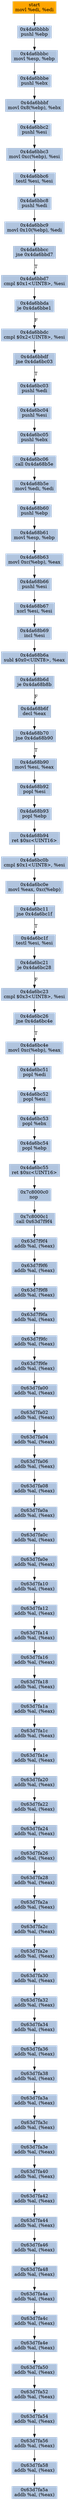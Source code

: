 digraph G {
node[shape=rectangle,style=filled,fillcolor=lightsteelblue,color=lightsteelblue]
bgcolor="transparent"
a0x4da6bbb9movl_edi_edi[label="start\nmovl %edi, %edi",color="lightgrey",fillcolor="orange"];
a0x4da6bbbbpushl_ebp[label="0x4da6bbbb\npushl %ebp"];
a0x4da6bbbcmovl_esp_ebp[label="0x4da6bbbc\nmovl %esp, %ebp"];
a0x4da6bbbepushl_ebx[label="0x4da6bbbe\npushl %ebx"];
a0x4da6bbbfmovl_0x8ebp__ebx[label="0x4da6bbbf\nmovl 0x8(%ebp), %ebx"];
a0x4da6bbc2pushl_esi[label="0x4da6bbc2\npushl %esi"];
a0x4da6bbc3movl_0xcebp__esi[label="0x4da6bbc3\nmovl 0xc(%ebp), %esi"];
a0x4da6bbc6testl_esi_esi[label="0x4da6bbc6\ntestl %esi, %esi"];
a0x4da6bbc8pushl_edi[label="0x4da6bbc8\npushl %edi"];
a0x4da6bbc9movl_0x10ebp__edi[label="0x4da6bbc9\nmovl 0x10(%ebp), %edi"];
a0x4da6bbccjne_0x4da6bbd7[label="0x4da6bbcc\njne 0x4da6bbd7"];
a0x4da6bbd7cmpl_0x1UINT8_esi[label="0x4da6bbd7\ncmpl $0x1<UINT8>, %esi"];
a0x4da6bbdaje_0x4da6bbe1[label="0x4da6bbda\nje 0x4da6bbe1"];
a0x4da6bbdccmpl_0x2UINT8_esi[label="0x4da6bbdc\ncmpl $0x2<UINT8>, %esi"];
a0x4da6bbdfjne_0x4da6bc03[label="0x4da6bbdf\njne 0x4da6bc03"];
a0x4da6bc03pushl_edi[label="0x4da6bc03\npushl %edi"];
a0x4da6bc04pushl_esi[label="0x4da6bc04\npushl %esi"];
a0x4da6bc05pushl_ebx[label="0x4da6bc05\npushl %ebx"];
a0x4da6bc06call_0x4da68b5e[label="0x4da6bc06\ncall 0x4da68b5e"];
a0x4da68b5emovl_edi_edi[label="0x4da68b5e\nmovl %edi, %edi"];
a0x4da68b60pushl_ebp[label="0x4da68b60\npushl %ebp"];
a0x4da68b61movl_esp_ebp[label="0x4da68b61\nmovl %esp, %ebp"];
a0x4da68b63movl_0xcebp__eax[label="0x4da68b63\nmovl 0xc(%ebp), %eax"];
a0x4da68b66pushl_esi[label="0x4da68b66\npushl %esi"];
a0x4da68b67xorl_esi_esi[label="0x4da68b67\nxorl %esi, %esi"];
a0x4da68b69incl_esi[label="0x4da68b69\nincl %esi"];
a0x4da68b6asubl_0x0UINT8_eax[label="0x4da68b6a\nsubl $0x0<UINT8>, %eax"];
a0x4da68b6dje_0x4da68b8b[label="0x4da68b6d\nje 0x4da68b8b"];
a0x4da68b6fdecl_eax[label="0x4da68b6f\ndecl %eax"];
a0x4da68b70jne_0x4da68b90[label="0x4da68b70\njne 0x4da68b90"];
a0x4da68b90movl_esi_eax[label="0x4da68b90\nmovl %esi, %eax"];
a0x4da68b92popl_esi[label="0x4da68b92\npopl %esi"];
a0x4da68b93popl_ebp[label="0x4da68b93\npopl %ebp"];
a0x4da68b94ret_0xcUINT16[label="0x4da68b94\nret $0xc<UINT16>"];
a0x4da6bc0bcmpl_0x1UINT8_esi[label="0x4da6bc0b\ncmpl $0x1<UINT8>, %esi"];
a0x4da6bc0emovl_eax_0xcebp_[label="0x4da6bc0e\nmovl %eax, 0xc(%ebp)"];
a0x4da6bc11jne_0x4da6bc1f[label="0x4da6bc11\njne 0x4da6bc1f"];
a0x4da6bc1ftestl_esi_esi[label="0x4da6bc1f\ntestl %esi, %esi"];
a0x4da6bc21je_0x4da6bc28[label="0x4da6bc21\nje 0x4da6bc28"];
a0x4da6bc23cmpl_0x3UINT8_esi[label="0x4da6bc23\ncmpl $0x3<UINT8>, %esi"];
a0x4da6bc26jne_0x4da6bc4e[label="0x4da6bc26\njne 0x4da6bc4e"];
a0x4da6bc4emovl_0xcebp__eax[label="0x4da6bc4e\nmovl 0xc(%ebp), %eax"];
a0x4da6bc51popl_edi[label="0x4da6bc51\npopl %edi"];
a0x4da6bc52popl_esi[label="0x4da6bc52\npopl %esi"];
a0x4da6bc53popl_ebx[label="0x4da6bc53\npopl %ebx"];
a0x4da6bc54popl_ebp[label="0x4da6bc54\npopl %ebp"];
a0x4da6bc55ret_0xcUINT16[label="0x4da6bc55\nret $0xc<UINT16>"];
a0x7c8000c0nop_[label="0x7c8000c0\nnop "];
a0x7c8000c1call_0x63d7f9f4[label="0x7c8000c1\ncall 0x63d7f9f4"];
a0x63d7f9f4addb_al_eax_[label="0x63d7f9f4\naddb %al, (%eax)"];
a0x63d7f9f6addb_al_eax_[label="0x63d7f9f6\naddb %al, (%eax)"];
a0x63d7f9f8addb_al_eax_[label="0x63d7f9f8\naddb %al, (%eax)"];
a0x63d7f9faaddb_al_eax_[label="0x63d7f9fa\naddb %al, (%eax)"];
a0x63d7f9fcaddb_al_eax_[label="0x63d7f9fc\naddb %al, (%eax)"];
a0x63d7f9feaddb_al_eax_[label="0x63d7f9fe\naddb %al, (%eax)"];
a0x63d7fa00addb_al_eax_[label="0x63d7fa00\naddb %al, (%eax)"];
a0x63d7fa02addb_al_eax_[label="0x63d7fa02\naddb %al, (%eax)"];
a0x63d7fa04addb_al_eax_[label="0x63d7fa04\naddb %al, (%eax)"];
a0x63d7fa06addb_al_eax_[label="0x63d7fa06\naddb %al, (%eax)"];
a0x63d7fa08addb_al_eax_[label="0x63d7fa08\naddb %al, (%eax)"];
a0x63d7fa0aaddb_al_eax_[label="0x63d7fa0a\naddb %al, (%eax)"];
a0x63d7fa0caddb_al_eax_[label="0x63d7fa0c\naddb %al, (%eax)"];
a0x63d7fa0eaddb_al_eax_[label="0x63d7fa0e\naddb %al, (%eax)"];
a0x63d7fa10addb_al_eax_[label="0x63d7fa10\naddb %al, (%eax)"];
a0x63d7fa12addb_al_eax_[label="0x63d7fa12\naddb %al, (%eax)"];
a0x63d7fa14addb_al_eax_[label="0x63d7fa14\naddb %al, (%eax)"];
a0x63d7fa16addb_al_eax_[label="0x63d7fa16\naddb %al, (%eax)"];
a0x63d7fa18addb_al_eax_[label="0x63d7fa18\naddb %al, (%eax)"];
a0x63d7fa1aaddb_al_eax_[label="0x63d7fa1a\naddb %al, (%eax)"];
a0x63d7fa1caddb_al_eax_[label="0x63d7fa1c\naddb %al, (%eax)"];
a0x63d7fa1eaddb_al_eax_[label="0x63d7fa1e\naddb %al, (%eax)"];
a0x63d7fa20addb_al_eax_[label="0x63d7fa20\naddb %al, (%eax)"];
a0x63d7fa22addb_al_eax_[label="0x63d7fa22\naddb %al, (%eax)"];
a0x63d7fa24addb_al_eax_[label="0x63d7fa24\naddb %al, (%eax)"];
a0x63d7fa26addb_al_eax_[label="0x63d7fa26\naddb %al, (%eax)"];
a0x63d7fa28addb_al_eax_[label="0x63d7fa28\naddb %al, (%eax)"];
a0x63d7fa2aaddb_al_eax_[label="0x63d7fa2a\naddb %al, (%eax)"];
a0x63d7fa2caddb_al_eax_[label="0x63d7fa2c\naddb %al, (%eax)"];
a0x63d7fa2eaddb_al_eax_[label="0x63d7fa2e\naddb %al, (%eax)"];
a0x63d7fa30addb_al_eax_[label="0x63d7fa30\naddb %al, (%eax)"];
a0x63d7fa32addb_al_eax_[label="0x63d7fa32\naddb %al, (%eax)"];
a0x63d7fa34addb_al_eax_[label="0x63d7fa34\naddb %al, (%eax)"];
a0x63d7fa36addb_al_eax_[label="0x63d7fa36\naddb %al, (%eax)"];
a0x63d7fa38addb_al_eax_[label="0x63d7fa38\naddb %al, (%eax)"];
a0x63d7fa3aaddb_al_eax_[label="0x63d7fa3a\naddb %al, (%eax)"];
a0x63d7fa3caddb_al_eax_[label="0x63d7fa3c\naddb %al, (%eax)"];
a0x63d7fa3eaddb_al_eax_[label="0x63d7fa3e\naddb %al, (%eax)"];
a0x63d7fa40addb_al_eax_[label="0x63d7fa40\naddb %al, (%eax)"];
a0x63d7fa42addb_al_eax_[label="0x63d7fa42\naddb %al, (%eax)"];
a0x63d7fa44addb_al_eax_[label="0x63d7fa44\naddb %al, (%eax)"];
a0x63d7fa46addb_al_eax_[label="0x63d7fa46\naddb %al, (%eax)"];
a0x63d7fa48addb_al_eax_[label="0x63d7fa48\naddb %al, (%eax)"];
a0x63d7fa4aaddb_al_eax_[label="0x63d7fa4a\naddb %al, (%eax)"];
a0x63d7fa4caddb_al_eax_[label="0x63d7fa4c\naddb %al, (%eax)"];
a0x63d7fa4eaddb_al_eax_[label="0x63d7fa4e\naddb %al, (%eax)"];
a0x63d7fa50addb_al_eax_[label="0x63d7fa50\naddb %al, (%eax)"];
a0x63d7fa52addb_al_eax_[label="0x63d7fa52\naddb %al, (%eax)"];
a0x63d7fa54addb_al_eax_[label="0x63d7fa54\naddb %al, (%eax)"];
a0x63d7fa56addb_al_eax_[label="0x63d7fa56\naddb %al, (%eax)"];
a0x63d7fa58addb_al_eax_[label="0x63d7fa58\naddb %al, (%eax)"];
a0x63d7fa5aaddb_al_eax_[label="0x63d7fa5a\naddb %al, (%eax)"];
a0x4da6bbb9movl_edi_edi -> a0x4da6bbbbpushl_ebp [color="#000000"];
a0x4da6bbbbpushl_ebp -> a0x4da6bbbcmovl_esp_ebp [color="#000000"];
a0x4da6bbbcmovl_esp_ebp -> a0x4da6bbbepushl_ebx [color="#000000"];
a0x4da6bbbepushl_ebx -> a0x4da6bbbfmovl_0x8ebp__ebx [color="#000000"];
a0x4da6bbbfmovl_0x8ebp__ebx -> a0x4da6bbc2pushl_esi [color="#000000"];
a0x4da6bbc2pushl_esi -> a0x4da6bbc3movl_0xcebp__esi [color="#000000"];
a0x4da6bbc3movl_0xcebp__esi -> a0x4da6bbc6testl_esi_esi [color="#000000"];
a0x4da6bbc6testl_esi_esi -> a0x4da6bbc8pushl_edi [color="#000000"];
a0x4da6bbc8pushl_edi -> a0x4da6bbc9movl_0x10ebp__edi [color="#000000"];
a0x4da6bbc9movl_0x10ebp__edi -> a0x4da6bbccjne_0x4da6bbd7 [color="#000000"];
a0x4da6bbccjne_0x4da6bbd7 -> a0x4da6bbd7cmpl_0x1UINT8_esi [color="#000000",label="T"];
a0x4da6bbd7cmpl_0x1UINT8_esi -> a0x4da6bbdaje_0x4da6bbe1 [color="#000000"];
a0x4da6bbdaje_0x4da6bbe1 -> a0x4da6bbdccmpl_0x2UINT8_esi [color="#000000",label="F"];
a0x4da6bbdccmpl_0x2UINT8_esi -> a0x4da6bbdfjne_0x4da6bc03 [color="#000000"];
a0x4da6bbdfjne_0x4da6bc03 -> a0x4da6bc03pushl_edi [color="#000000",label="T"];
a0x4da6bc03pushl_edi -> a0x4da6bc04pushl_esi [color="#000000"];
a0x4da6bc04pushl_esi -> a0x4da6bc05pushl_ebx [color="#000000"];
a0x4da6bc05pushl_ebx -> a0x4da6bc06call_0x4da68b5e [color="#000000"];
a0x4da6bc06call_0x4da68b5e -> a0x4da68b5emovl_edi_edi [color="#000000"];
a0x4da68b5emovl_edi_edi -> a0x4da68b60pushl_ebp [color="#000000"];
a0x4da68b60pushl_ebp -> a0x4da68b61movl_esp_ebp [color="#000000"];
a0x4da68b61movl_esp_ebp -> a0x4da68b63movl_0xcebp__eax [color="#000000"];
a0x4da68b63movl_0xcebp__eax -> a0x4da68b66pushl_esi [color="#000000"];
a0x4da68b66pushl_esi -> a0x4da68b67xorl_esi_esi [color="#000000"];
a0x4da68b67xorl_esi_esi -> a0x4da68b69incl_esi [color="#000000"];
a0x4da68b69incl_esi -> a0x4da68b6asubl_0x0UINT8_eax [color="#000000"];
a0x4da68b6asubl_0x0UINT8_eax -> a0x4da68b6dje_0x4da68b8b [color="#000000"];
a0x4da68b6dje_0x4da68b8b -> a0x4da68b6fdecl_eax [color="#000000",label="F"];
a0x4da68b6fdecl_eax -> a0x4da68b70jne_0x4da68b90 [color="#000000"];
a0x4da68b70jne_0x4da68b90 -> a0x4da68b90movl_esi_eax [color="#000000",label="T"];
a0x4da68b90movl_esi_eax -> a0x4da68b92popl_esi [color="#000000"];
a0x4da68b92popl_esi -> a0x4da68b93popl_ebp [color="#000000"];
a0x4da68b93popl_ebp -> a0x4da68b94ret_0xcUINT16 [color="#000000"];
a0x4da68b94ret_0xcUINT16 -> a0x4da6bc0bcmpl_0x1UINT8_esi [color="#000000"];
a0x4da6bc0bcmpl_0x1UINT8_esi -> a0x4da6bc0emovl_eax_0xcebp_ [color="#000000"];
a0x4da6bc0emovl_eax_0xcebp_ -> a0x4da6bc11jne_0x4da6bc1f [color="#000000"];
a0x4da6bc11jne_0x4da6bc1f -> a0x4da6bc1ftestl_esi_esi [color="#000000",label="T"];
a0x4da6bc1ftestl_esi_esi -> a0x4da6bc21je_0x4da6bc28 [color="#000000"];
a0x4da6bc21je_0x4da6bc28 -> a0x4da6bc23cmpl_0x3UINT8_esi [color="#000000",label="F"];
a0x4da6bc23cmpl_0x3UINT8_esi -> a0x4da6bc26jne_0x4da6bc4e [color="#000000"];
a0x4da6bc26jne_0x4da6bc4e -> a0x4da6bc4emovl_0xcebp__eax [color="#000000",label="T"];
a0x4da6bc4emovl_0xcebp__eax -> a0x4da6bc51popl_edi [color="#000000"];
a0x4da6bc51popl_edi -> a0x4da6bc52popl_esi [color="#000000"];
a0x4da6bc52popl_esi -> a0x4da6bc53popl_ebx [color="#000000"];
a0x4da6bc53popl_ebx -> a0x4da6bc54popl_ebp [color="#000000"];
a0x4da6bc54popl_ebp -> a0x4da6bc55ret_0xcUINT16 [color="#000000"];
a0x4da6bc55ret_0xcUINT16 -> a0x7c8000c0nop_ [color="#000000"];
a0x7c8000c0nop_ -> a0x7c8000c1call_0x63d7f9f4 [color="#000000"];
a0x7c8000c1call_0x63d7f9f4 -> a0x63d7f9f4addb_al_eax_ [color="#000000"];
a0x63d7f9f4addb_al_eax_ -> a0x63d7f9f6addb_al_eax_ [color="#000000"];
a0x63d7f9f6addb_al_eax_ -> a0x63d7f9f8addb_al_eax_ [color="#000000"];
a0x63d7f9f8addb_al_eax_ -> a0x63d7f9faaddb_al_eax_ [color="#000000"];
a0x63d7f9faaddb_al_eax_ -> a0x63d7f9fcaddb_al_eax_ [color="#000000"];
a0x63d7f9fcaddb_al_eax_ -> a0x63d7f9feaddb_al_eax_ [color="#000000"];
a0x63d7f9feaddb_al_eax_ -> a0x63d7fa00addb_al_eax_ [color="#000000"];
a0x63d7fa00addb_al_eax_ -> a0x63d7fa02addb_al_eax_ [color="#000000"];
a0x63d7fa02addb_al_eax_ -> a0x63d7fa04addb_al_eax_ [color="#000000"];
a0x63d7fa04addb_al_eax_ -> a0x63d7fa06addb_al_eax_ [color="#000000"];
a0x63d7fa06addb_al_eax_ -> a0x63d7fa08addb_al_eax_ [color="#000000"];
a0x63d7fa08addb_al_eax_ -> a0x63d7fa0aaddb_al_eax_ [color="#000000"];
a0x63d7fa0aaddb_al_eax_ -> a0x63d7fa0caddb_al_eax_ [color="#000000"];
a0x63d7fa0caddb_al_eax_ -> a0x63d7fa0eaddb_al_eax_ [color="#000000"];
a0x63d7fa0eaddb_al_eax_ -> a0x63d7fa10addb_al_eax_ [color="#000000"];
a0x63d7fa10addb_al_eax_ -> a0x63d7fa12addb_al_eax_ [color="#000000"];
a0x63d7fa12addb_al_eax_ -> a0x63d7fa14addb_al_eax_ [color="#000000"];
a0x63d7fa14addb_al_eax_ -> a0x63d7fa16addb_al_eax_ [color="#000000"];
a0x63d7fa16addb_al_eax_ -> a0x63d7fa18addb_al_eax_ [color="#000000"];
a0x63d7fa18addb_al_eax_ -> a0x63d7fa1aaddb_al_eax_ [color="#000000"];
a0x63d7fa1aaddb_al_eax_ -> a0x63d7fa1caddb_al_eax_ [color="#000000"];
a0x63d7fa1caddb_al_eax_ -> a0x63d7fa1eaddb_al_eax_ [color="#000000"];
a0x63d7fa1eaddb_al_eax_ -> a0x63d7fa20addb_al_eax_ [color="#000000"];
a0x63d7fa20addb_al_eax_ -> a0x63d7fa22addb_al_eax_ [color="#000000"];
a0x63d7fa22addb_al_eax_ -> a0x63d7fa24addb_al_eax_ [color="#000000"];
a0x63d7fa24addb_al_eax_ -> a0x63d7fa26addb_al_eax_ [color="#000000"];
a0x63d7fa26addb_al_eax_ -> a0x63d7fa28addb_al_eax_ [color="#000000"];
a0x63d7fa28addb_al_eax_ -> a0x63d7fa2aaddb_al_eax_ [color="#000000"];
a0x63d7fa2aaddb_al_eax_ -> a0x63d7fa2caddb_al_eax_ [color="#000000"];
a0x63d7fa2caddb_al_eax_ -> a0x63d7fa2eaddb_al_eax_ [color="#000000"];
a0x63d7fa2eaddb_al_eax_ -> a0x63d7fa30addb_al_eax_ [color="#000000"];
a0x63d7fa30addb_al_eax_ -> a0x63d7fa32addb_al_eax_ [color="#000000"];
a0x63d7fa32addb_al_eax_ -> a0x63d7fa34addb_al_eax_ [color="#000000"];
a0x63d7fa34addb_al_eax_ -> a0x63d7fa36addb_al_eax_ [color="#000000"];
a0x63d7fa36addb_al_eax_ -> a0x63d7fa38addb_al_eax_ [color="#000000"];
a0x63d7fa38addb_al_eax_ -> a0x63d7fa3aaddb_al_eax_ [color="#000000"];
a0x63d7fa3aaddb_al_eax_ -> a0x63d7fa3caddb_al_eax_ [color="#000000"];
a0x63d7fa3caddb_al_eax_ -> a0x63d7fa3eaddb_al_eax_ [color="#000000"];
a0x63d7fa3eaddb_al_eax_ -> a0x63d7fa40addb_al_eax_ [color="#000000"];
a0x63d7fa40addb_al_eax_ -> a0x63d7fa42addb_al_eax_ [color="#000000"];
a0x63d7fa42addb_al_eax_ -> a0x63d7fa44addb_al_eax_ [color="#000000"];
a0x63d7fa44addb_al_eax_ -> a0x63d7fa46addb_al_eax_ [color="#000000"];
a0x63d7fa46addb_al_eax_ -> a0x63d7fa48addb_al_eax_ [color="#000000"];
a0x63d7fa48addb_al_eax_ -> a0x63d7fa4aaddb_al_eax_ [color="#000000"];
a0x63d7fa4aaddb_al_eax_ -> a0x63d7fa4caddb_al_eax_ [color="#000000"];
a0x63d7fa4caddb_al_eax_ -> a0x63d7fa4eaddb_al_eax_ [color="#000000"];
a0x63d7fa4eaddb_al_eax_ -> a0x63d7fa50addb_al_eax_ [color="#000000"];
a0x63d7fa50addb_al_eax_ -> a0x63d7fa52addb_al_eax_ [color="#000000"];
a0x63d7fa52addb_al_eax_ -> a0x63d7fa54addb_al_eax_ [color="#000000"];
a0x63d7fa54addb_al_eax_ -> a0x63d7fa56addb_al_eax_ [color="#000000"];
a0x63d7fa56addb_al_eax_ -> a0x63d7fa58addb_al_eax_ [color="#000000"];
a0x63d7fa58addb_al_eax_ -> a0x63d7fa5aaddb_al_eax_ [color="#000000"];
}
